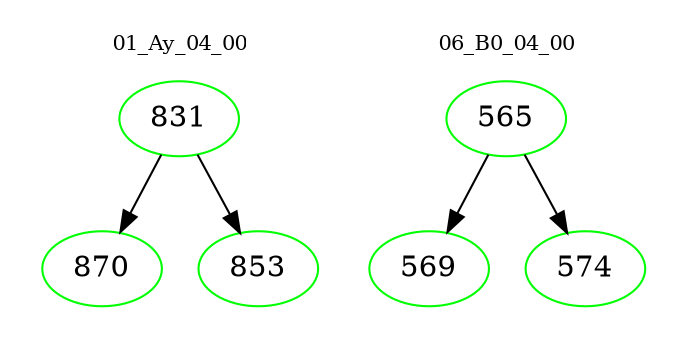 digraph{
subgraph cluster_0 {
color = white
label = "01_Ay_04_00";
fontsize=10;
T0_831 [label="831", color="green"]
T0_831 -> T0_870 [color="black"]
T0_870 [label="870", color="green"]
T0_831 -> T0_853 [color="black"]
T0_853 [label="853", color="green"]
}
subgraph cluster_1 {
color = white
label = "06_B0_04_00";
fontsize=10;
T1_565 [label="565", color="green"]
T1_565 -> T1_569 [color="black"]
T1_569 [label="569", color="green"]
T1_565 -> T1_574 [color="black"]
T1_574 [label="574", color="green"]
}
}
